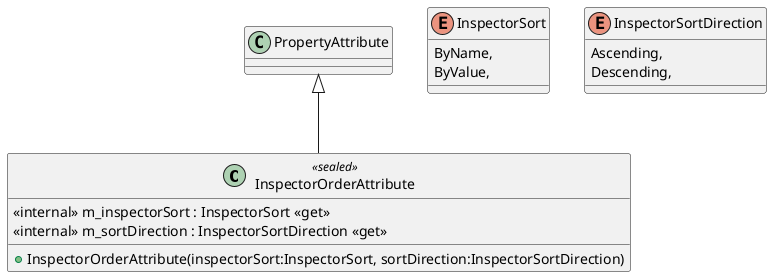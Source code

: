 @startuml
class InspectorOrderAttribute <<sealed>> {
    <<internal>> m_inspectorSort : InspectorSort <<get>>
    <<internal>> m_sortDirection : InspectorSortDirection <<get>>
    + InspectorOrderAttribute(inspectorSort:InspectorSort, sortDirection:InspectorSortDirection)
}
enum InspectorSort {
    ByName,
    ByValue,
}
enum InspectorSortDirection {
    Ascending,
    Descending,
}
PropertyAttribute <|-- InspectorOrderAttribute
@enduml
